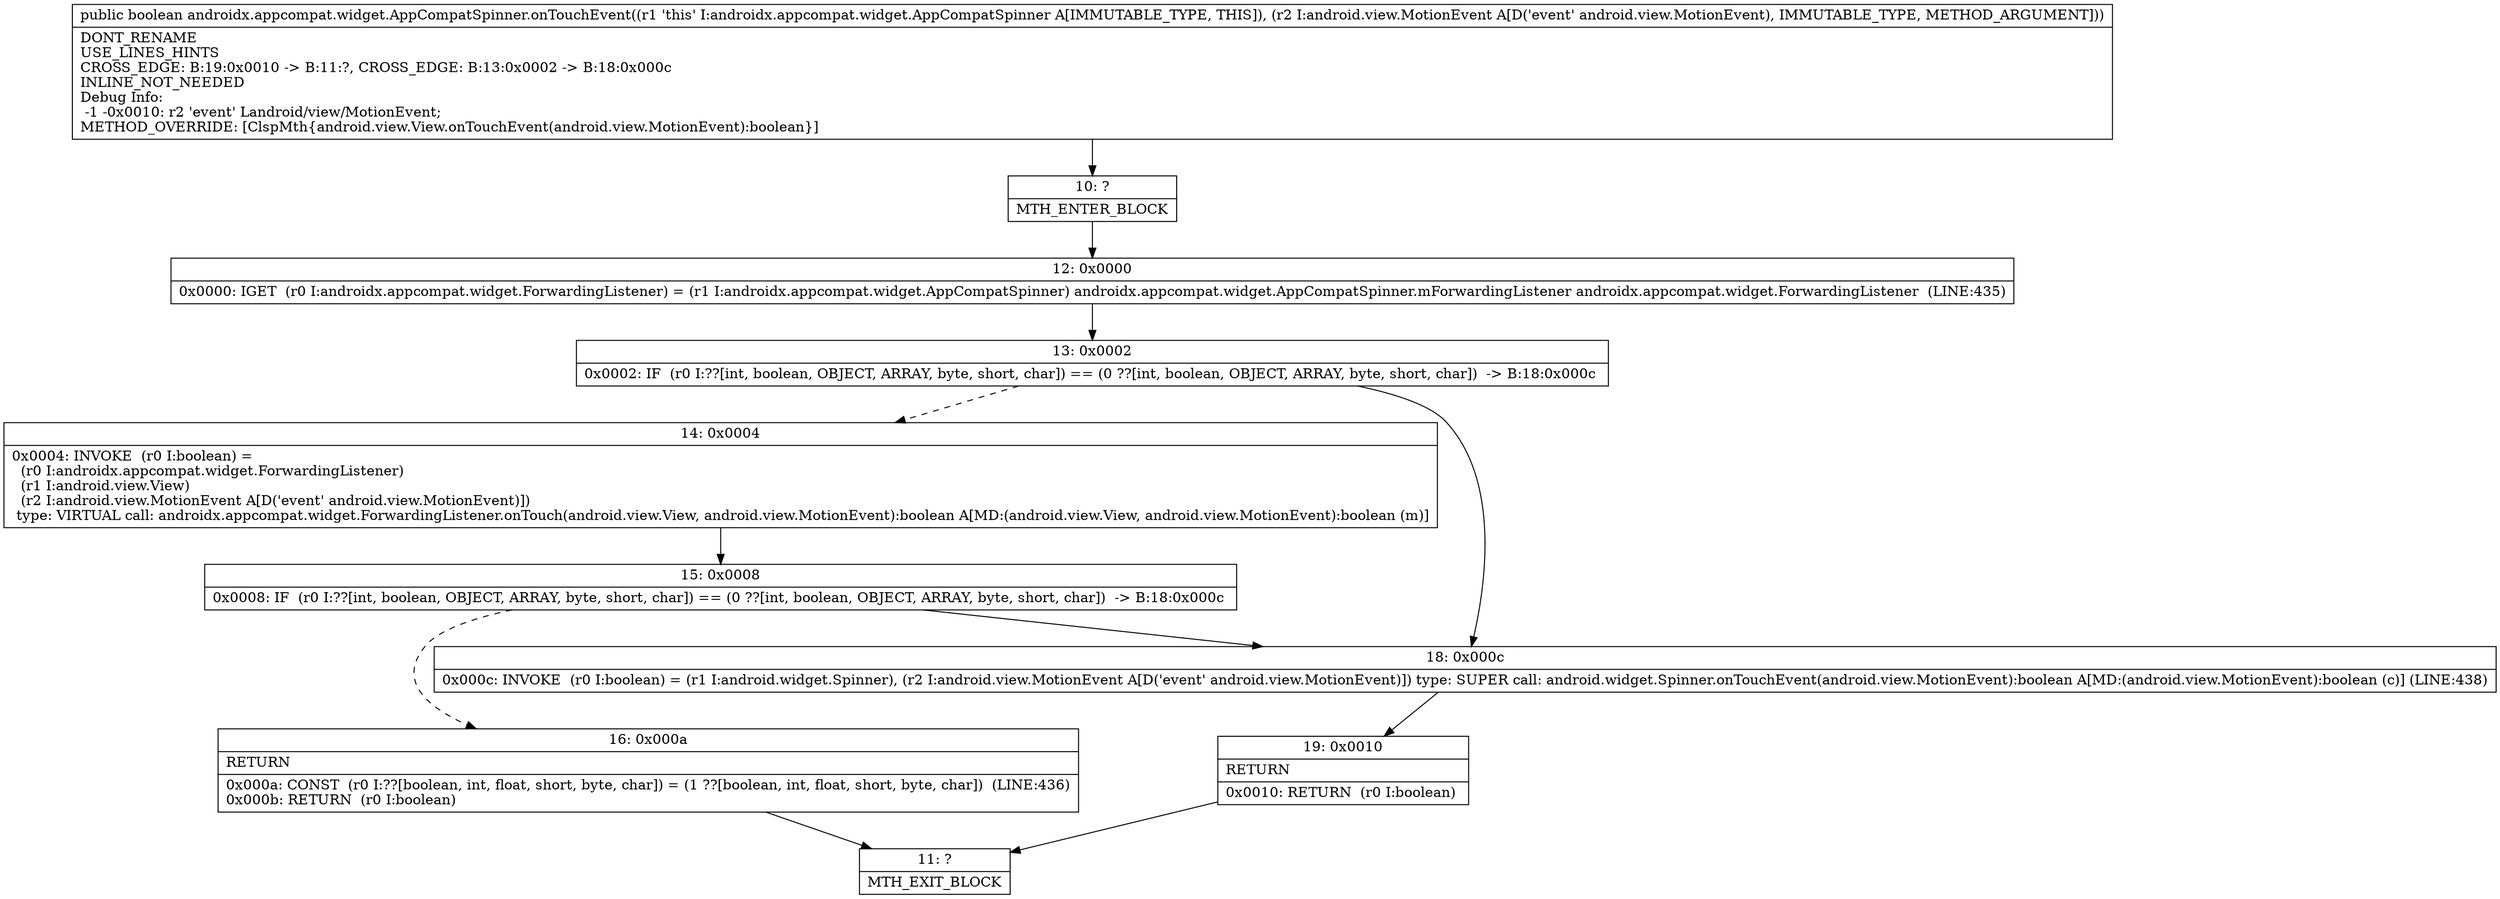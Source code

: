 digraph "CFG forandroidx.appcompat.widget.AppCompatSpinner.onTouchEvent(Landroid\/view\/MotionEvent;)Z" {
Node_10 [shape=record,label="{10\:\ ?|MTH_ENTER_BLOCK\l}"];
Node_12 [shape=record,label="{12\:\ 0x0000|0x0000: IGET  (r0 I:androidx.appcompat.widget.ForwardingListener) = (r1 I:androidx.appcompat.widget.AppCompatSpinner) androidx.appcompat.widget.AppCompatSpinner.mForwardingListener androidx.appcompat.widget.ForwardingListener  (LINE:435)\l}"];
Node_13 [shape=record,label="{13\:\ 0x0002|0x0002: IF  (r0 I:??[int, boolean, OBJECT, ARRAY, byte, short, char]) == (0 ??[int, boolean, OBJECT, ARRAY, byte, short, char])  \-\> B:18:0x000c \l}"];
Node_14 [shape=record,label="{14\:\ 0x0004|0x0004: INVOKE  (r0 I:boolean) = \l  (r0 I:androidx.appcompat.widget.ForwardingListener)\l  (r1 I:android.view.View)\l  (r2 I:android.view.MotionEvent A[D('event' android.view.MotionEvent)])\l type: VIRTUAL call: androidx.appcompat.widget.ForwardingListener.onTouch(android.view.View, android.view.MotionEvent):boolean A[MD:(android.view.View, android.view.MotionEvent):boolean (m)]\l}"];
Node_15 [shape=record,label="{15\:\ 0x0008|0x0008: IF  (r0 I:??[int, boolean, OBJECT, ARRAY, byte, short, char]) == (0 ??[int, boolean, OBJECT, ARRAY, byte, short, char])  \-\> B:18:0x000c \l}"];
Node_16 [shape=record,label="{16\:\ 0x000a|RETURN\l|0x000a: CONST  (r0 I:??[boolean, int, float, short, byte, char]) = (1 ??[boolean, int, float, short, byte, char])  (LINE:436)\l0x000b: RETURN  (r0 I:boolean) \l}"];
Node_11 [shape=record,label="{11\:\ ?|MTH_EXIT_BLOCK\l}"];
Node_18 [shape=record,label="{18\:\ 0x000c|0x000c: INVOKE  (r0 I:boolean) = (r1 I:android.widget.Spinner), (r2 I:android.view.MotionEvent A[D('event' android.view.MotionEvent)]) type: SUPER call: android.widget.Spinner.onTouchEvent(android.view.MotionEvent):boolean A[MD:(android.view.MotionEvent):boolean (c)] (LINE:438)\l}"];
Node_19 [shape=record,label="{19\:\ 0x0010|RETURN\l|0x0010: RETURN  (r0 I:boolean) \l}"];
MethodNode[shape=record,label="{public boolean androidx.appcompat.widget.AppCompatSpinner.onTouchEvent((r1 'this' I:androidx.appcompat.widget.AppCompatSpinner A[IMMUTABLE_TYPE, THIS]), (r2 I:android.view.MotionEvent A[D('event' android.view.MotionEvent), IMMUTABLE_TYPE, METHOD_ARGUMENT]))  | DONT_RENAME\lUSE_LINES_HINTS\lCROSS_EDGE: B:19:0x0010 \-\> B:11:?, CROSS_EDGE: B:13:0x0002 \-\> B:18:0x000c\lINLINE_NOT_NEEDED\lDebug Info:\l  \-1 \-0x0010: r2 'event' Landroid\/view\/MotionEvent;\lMETHOD_OVERRIDE: [ClspMth\{android.view.View.onTouchEvent(android.view.MotionEvent):boolean\}]\l}"];
MethodNode -> Node_10;Node_10 -> Node_12;
Node_12 -> Node_13;
Node_13 -> Node_14[style=dashed];
Node_13 -> Node_18;
Node_14 -> Node_15;
Node_15 -> Node_16[style=dashed];
Node_15 -> Node_18;
Node_16 -> Node_11;
Node_18 -> Node_19;
Node_19 -> Node_11;
}

